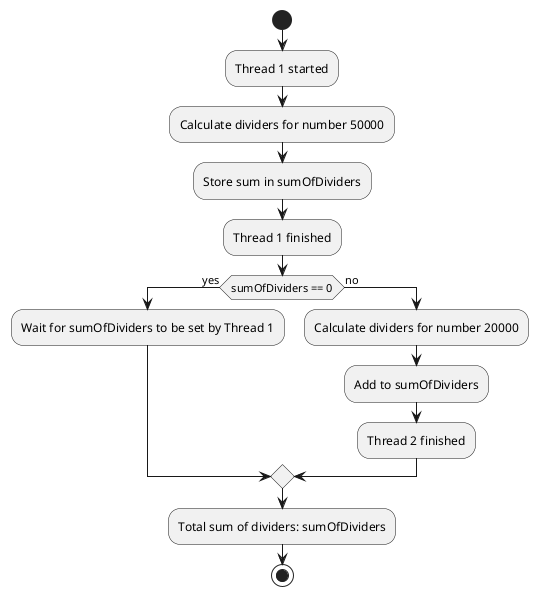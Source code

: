 @startuml

start
:Thread 1 started;
:Calculate dividers for number 50000;
:Store sum in sumOfDividers;
:Thread 1 finished;
if (sumOfDividers == 0) then (yes)
  :Wait for sumOfDividers to be set by Thread 1;
else (no)
  :Calculate dividers for number 20000;
  :Add to sumOfDividers;
  :Thread 2 finished;
endif
:Total sum of dividers: sumOfDividers;
stop

@enduml
